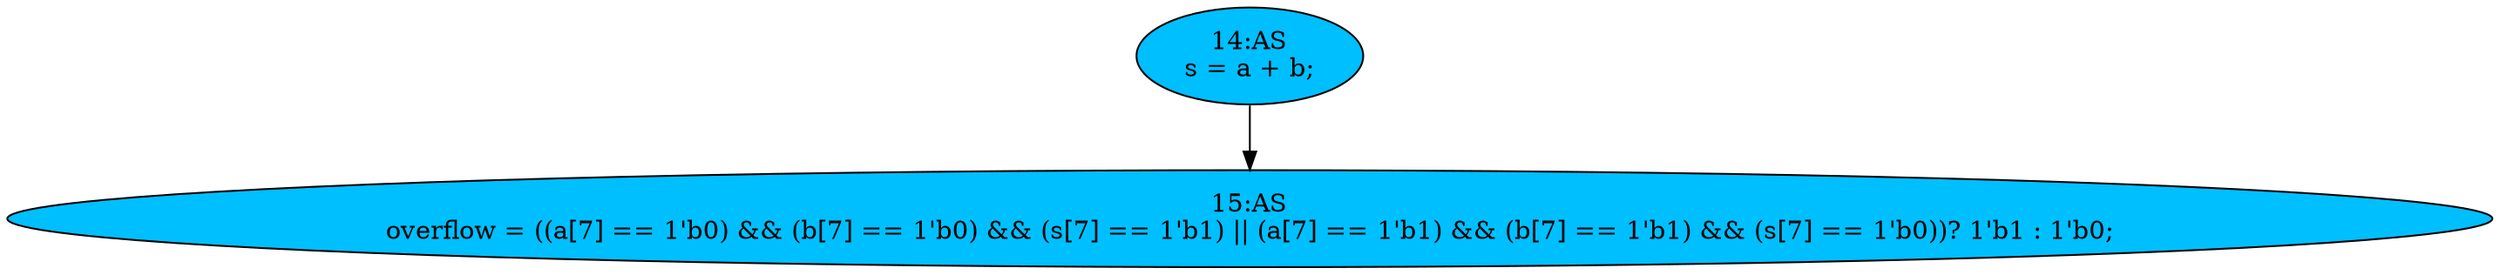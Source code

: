 strict digraph "compose( ,  )" {
	node [label="\N"];
	"14:AS"	[ast="<pyverilog.vparser.ast.Assign object at 0x7fdea6b16950>",
		def_var="['s']",
		fillcolor=deepskyblue,
		label="14:AS
s = a + b;",
		statements="[]",
		style=filled,
		typ=Assign,
		use_var="['a', 'b']"];
	"15:AS"	[ast="<pyverilog.vparser.ast.Assign object at 0x7fdea6b66390>",
		def_var="['overflow']",
		fillcolor=deepskyblue,
		label="15:AS
overflow = ((a[7] == 1'b0) && (b[7] == 1'b0) && (s[7] == 1'b1) || (a[7] == 1'b1) && (b[7] == 1'b1) && (s[7] == 1'b0))? 1'b1 : \
1'b0;",
		statements="[]",
		style=filled,
		typ=Assign,
		use_var="['a', 'b', 's', 'a', 'b', 's']"];
	"14:AS" -> "15:AS";
}
